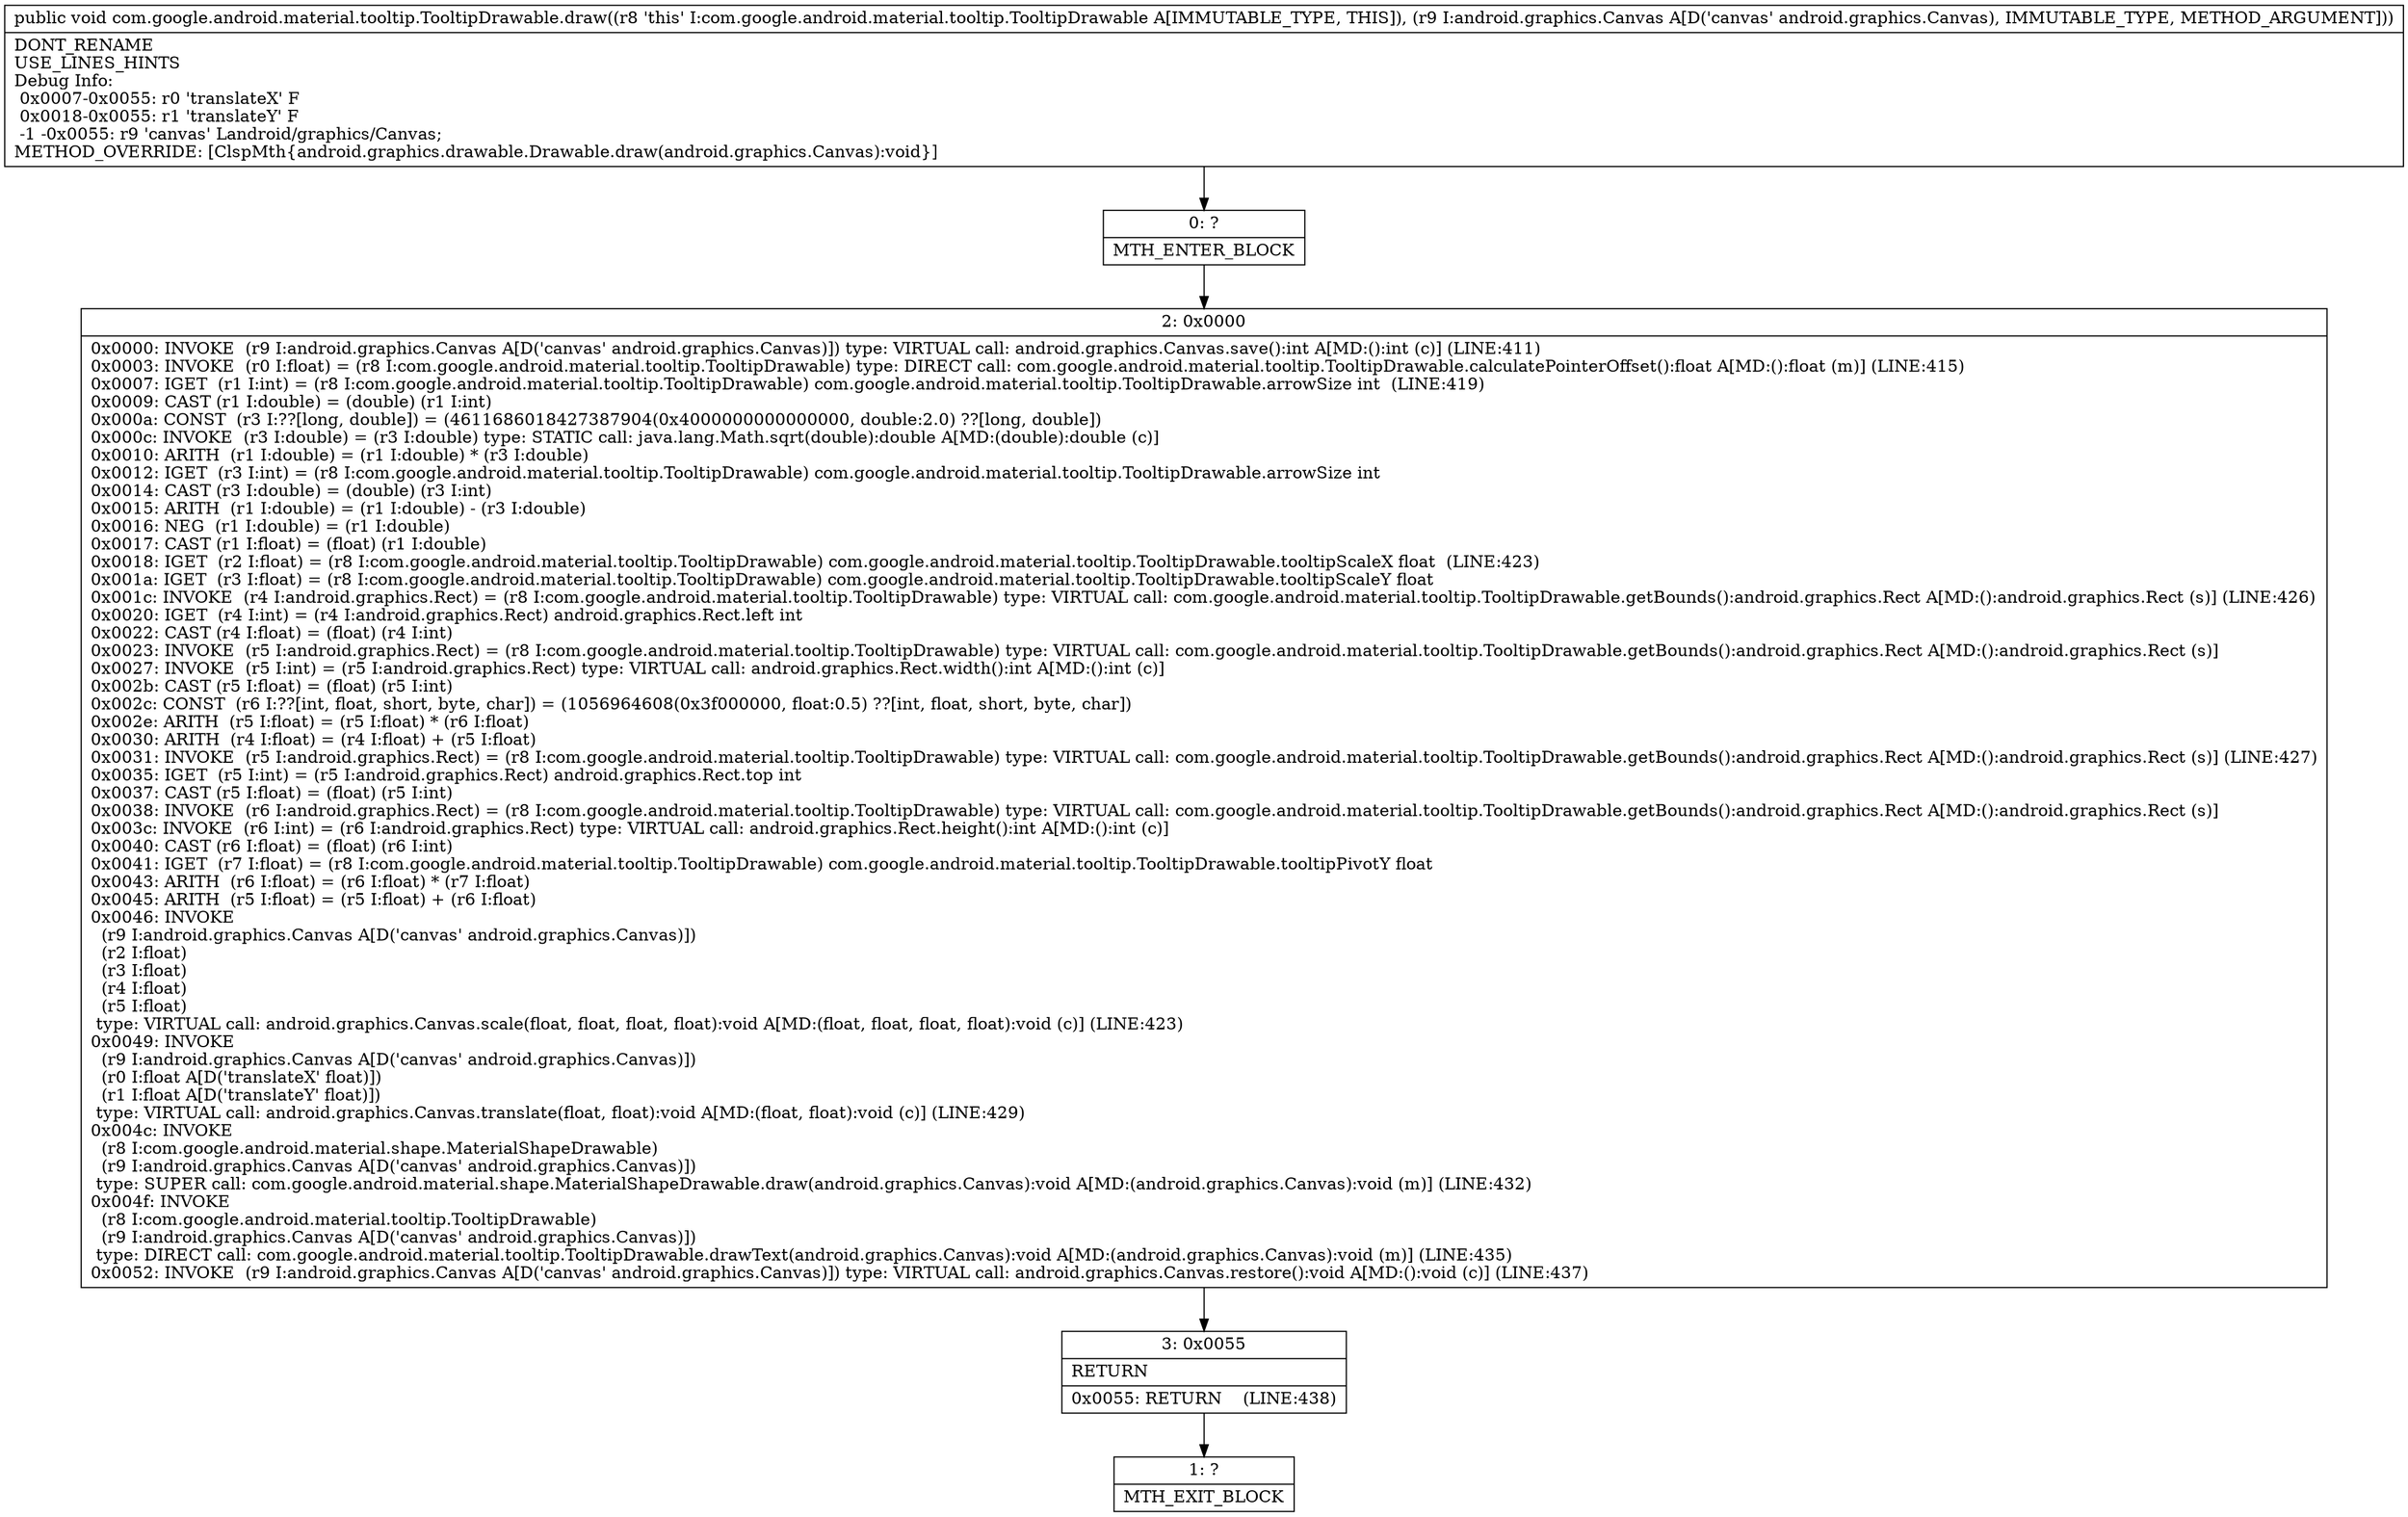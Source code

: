 digraph "CFG forcom.google.android.material.tooltip.TooltipDrawable.draw(Landroid\/graphics\/Canvas;)V" {
Node_0 [shape=record,label="{0\:\ ?|MTH_ENTER_BLOCK\l}"];
Node_2 [shape=record,label="{2\:\ 0x0000|0x0000: INVOKE  (r9 I:android.graphics.Canvas A[D('canvas' android.graphics.Canvas)]) type: VIRTUAL call: android.graphics.Canvas.save():int A[MD:():int (c)] (LINE:411)\l0x0003: INVOKE  (r0 I:float) = (r8 I:com.google.android.material.tooltip.TooltipDrawable) type: DIRECT call: com.google.android.material.tooltip.TooltipDrawable.calculatePointerOffset():float A[MD:():float (m)] (LINE:415)\l0x0007: IGET  (r1 I:int) = (r8 I:com.google.android.material.tooltip.TooltipDrawable) com.google.android.material.tooltip.TooltipDrawable.arrowSize int  (LINE:419)\l0x0009: CAST (r1 I:double) = (double) (r1 I:int) \l0x000a: CONST  (r3 I:??[long, double]) = (4611686018427387904(0x4000000000000000, double:2.0) ??[long, double]) \l0x000c: INVOKE  (r3 I:double) = (r3 I:double) type: STATIC call: java.lang.Math.sqrt(double):double A[MD:(double):double (c)]\l0x0010: ARITH  (r1 I:double) = (r1 I:double) * (r3 I:double) \l0x0012: IGET  (r3 I:int) = (r8 I:com.google.android.material.tooltip.TooltipDrawable) com.google.android.material.tooltip.TooltipDrawable.arrowSize int \l0x0014: CAST (r3 I:double) = (double) (r3 I:int) \l0x0015: ARITH  (r1 I:double) = (r1 I:double) \- (r3 I:double) \l0x0016: NEG  (r1 I:double) = (r1 I:double) \l0x0017: CAST (r1 I:float) = (float) (r1 I:double) \l0x0018: IGET  (r2 I:float) = (r8 I:com.google.android.material.tooltip.TooltipDrawable) com.google.android.material.tooltip.TooltipDrawable.tooltipScaleX float  (LINE:423)\l0x001a: IGET  (r3 I:float) = (r8 I:com.google.android.material.tooltip.TooltipDrawable) com.google.android.material.tooltip.TooltipDrawable.tooltipScaleY float \l0x001c: INVOKE  (r4 I:android.graphics.Rect) = (r8 I:com.google.android.material.tooltip.TooltipDrawable) type: VIRTUAL call: com.google.android.material.tooltip.TooltipDrawable.getBounds():android.graphics.Rect A[MD:():android.graphics.Rect (s)] (LINE:426)\l0x0020: IGET  (r4 I:int) = (r4 I:android.graphics.Rect) android.graphics.Rect.left int \l0x0022: CAST (r4 I:float) = (float) (r4 I:int) \l0x0023: INVOKE  (r5 I:android.graphics.Rect) = (r8 I:com.google.android.material.tooltip.TooltipDrawable) type: VIRTUAL call: com.google.android.material.tooltip.TooltipDrawable.getBounds():android.graphics.Rect A[MD:():android.graphics.Rect (s)]\l0x0027: INVOKE  (r5 I:int) = (r5 I:android.graphics.Rect) type: VIRTUAL call: android.graphics.Rect.width():int A[MD:():int (c)]\l0x002b: CAST (r5 I:float) = (float) (r5 I:int) \l0x002c: CONST  (r6 I:??[int, float, short, byte, char]) = (1056964608(0x3f000000, float:0.5) ??[int, float, short, byte, char]) \l0x002e: ARITH  (r5 I:float) = (r5 I:float) * (r6 I:float) \l0x0030: ARITH  (r4 I:float) = (r4 I:float) + (r5 I:float) \l0x0031: INVOKE  (r5 I:android.graphics.Rect) = (r8 I:com.google.android.material.tooltip.TooltipDrawable) type: VIRTUAL call: com.google.android.material.tooltip.TooltipDrawable.getBounds():android.graphics.Rect A[MD:():android.graphics.Rect (s)] (LINE:427)\l0x0035: IGET  (r5 I:int) = (r5 I:android.graphics.Rect) android.graphics.Rect.top int \l0x0037: CAST (r5 I:float) = (float) (r5 I:int) \l0x0038: INVOKE  (r6 I:android.graphics.Rect) = (r8 I:com.google.android.material.tooltip.TooltipDrawable) type: VIRTUAL call: com.google.android.material.tooltip.TooltipDrawable.getBounds():android.graphics.Rect A[MD:():android.graphics.Rect (s)]\l0x003c: INVOKE  (r6 I:int) = (r6 I:android.graphics.Rect) type: VIRTUAL call: android.graphics.Rect.height():int A[MD:():int (c)]\l0x0040: CAST (r6 I:float) = (float) (r6 I:int) \l0x0041: IGET  (r7 I:float) = (r8 I:com.google.android.material.tooltip.TooltipDrawable) com.google.android.material.tooltip.TooltipDrawable.tooltipPivotY float \l0x0043: ARITH  (r6 I:float) = (r6 I:float) * (r7 I:float) \l0x0045: ARITH  (r5 I:float) = (r5 I:float) + (r6 I:float) \l0x0046: INVOKE  \l  (r9 I:android.graphics.Canvas A[D('canvas' android.graphics.Canvas)])\l  (r2 I:float)\l  (r3 I:float)\l  (r4 I:float)\l  (r5 I:float)\l type: VIRTUAL call: android.graphics.Canvas.scale(float, float, float, float):void A[MD:(float, float, float, float):void (c)] (LINE:423)\l0x0049: INVOKE  \l  (r9 I:android.graphics.Canvas A[D('canvas' android.graphics.Canvas)])\l  (r0 I:float A[D('translateX' float)])\l  (r1 I:float A[D('translateY' float)])\l type: VIRTUAL call: android.graphics.Canvas.translate(float, float):void A[MD:(float, float):void (c)] (LINE:429)\l0x004c: INVOKE  \l  (r8 I:com.google.android.material.shape.MaterialShapeDrawable)\l  (r9 I:android.graphics.Canvas A[D('canvas' android.graphics.Canvas)])\l type: SUPER call: com.google.android.material.shape.MaterialShapeDrawable.draw(android.graphics.Canvas):void A[MD:(android.graphics.Canvas):void (m)] (LINE:432)\l0x004f: INVOKE  \l  (r8 I:com.google.android.material.tooltip.TooltipDrawable)\l  (r9 I:android.graphics.Canvas A[D('canvas' android.graphics.Canvas)])\l type: DIRECT call: com.google.android.material.tooltip.TooltipDrawable.drawText(android.graphics.Canvas):void A[MD:(android.graphics.Canvas):void (m)] (LINE:435)\l0x0052: INVOKE  (r9 I:android.graphics.Canvas A[D('canvas' android.graphics.Canvas)]) type: VIRTUAL call: android.graphics.Canvas.restore():void A[MD:():void (c)] (LINE:437)\l}"];
Node_3 [shape=record,label="{3\:\ 0x0055|RETURN\l|0x0055: RETURN    (LINE:438)\l}"];
Node_1 [shape=record,label="{1\:\ ?|MTH_EXIT_BLOCK\l}"];
MethodNode[shape=record,label="{public void com.google.android.material.tooltip.TooltipDrawable.draw((r8 'this' I:com.google.android.material.tooltip.TooltipDrawable A[IMMUTABLE_TYPE, THIS]), (r9 I:android.graphics.Canvas A[D('canvas' android.graphics.Canvas), IMMUTABLE_TYPE, METHOD_ARGUMENT]))  | DONT_RENAME\lUSE_LINES_HINTS\lDebug Info:\l  0x0007\-0x0055: r0 'translateX' F\l  0x0018\-0x0055: r1 'translateY' F\l  \-1 \-0x0055: r9 'canvas' Landroid\/graphics\/Canvas;\lMETHOD_OVERRIDE: [ClspMth\{android.graphics.drawable.Drawable.draw(android.graphics.Canvas):void\}]\l}"];
MethodNode -> Node_0;Node_0 -> Node_2;
Node_2 -> Node_3;
Node_3 -> Node_1;
}

